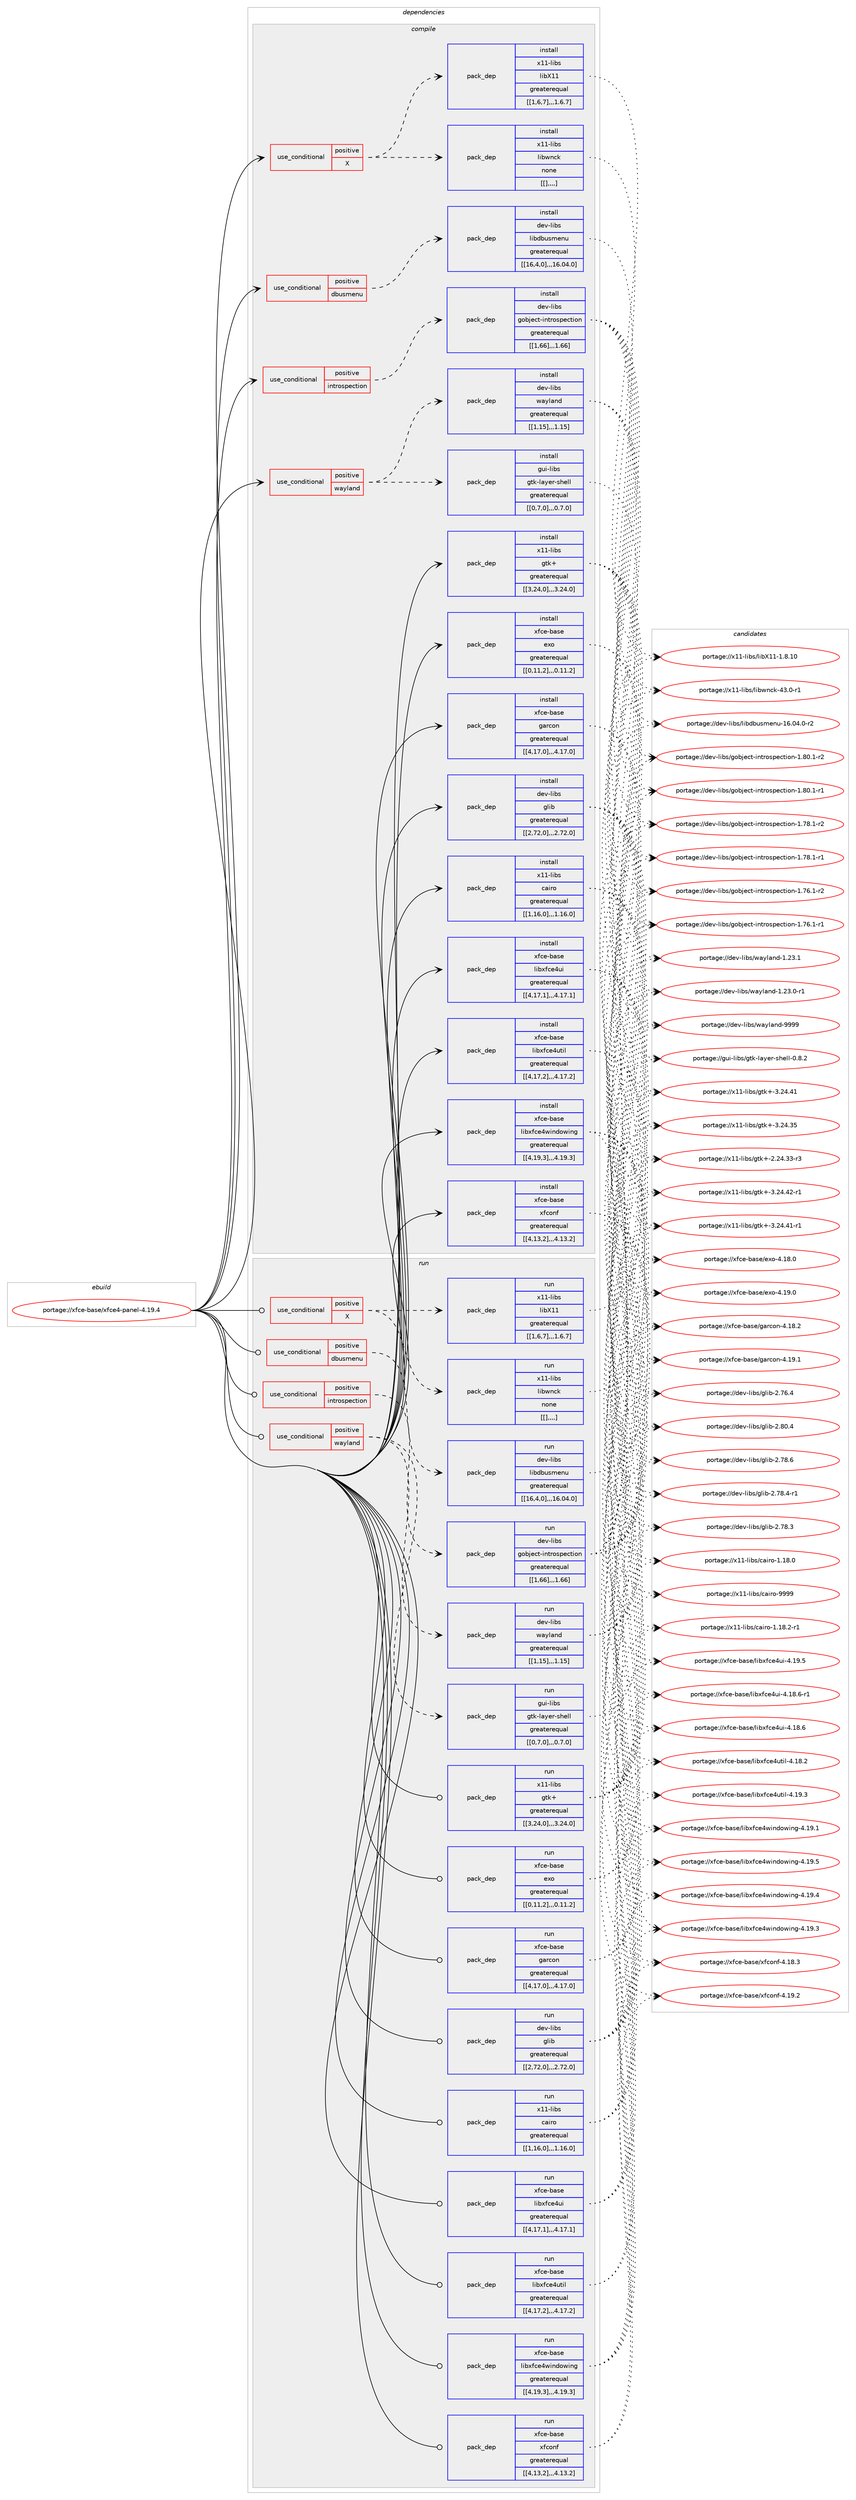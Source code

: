 digraph prolog {

# *************
# Graph options
# *************

newrank=true;
concentrate=true;
compound=true;
graph [rankdir=LR,fontname=Helvetica,fontsize=10,ranksep=1.5];#, ranksep=2.5, nodesep=0.2];
edge  [arrowhead=vee];
node  [fontname=Helvetica,fontsize=10];

# **********
# The ebuild
# **********

subgraph cluster_leftcol {
color=gray;
label=<<i>ebuild</i>>;
id [label="portage://xfce-base/xfce4-panel-4.19.4", color=red, width=4, href="../xfce-base/xfce4-panel-4.19.4.svg"];
}

# ****************
# The dependencies
# ****************

subgraph cluster_midcol {
color=gray;
label=<<i>dependencies</i>>;
subgraph cluster_compile {
fillcolor="#eeeeee";
style=filled;
label=<<i>compile</i>>;
subgraph cond5087 {
dependency15667 [label=<<TABLE BORDER="0" CELLBORDER="1" CELLSPACING="0" CELLPADDING="4"><TR><TD ROWSPAN="3" CELLPADDING="10">use_conditional</TD></TR><TR><TD>positive</TD></TR><TR><TD>X</TD></TR></TABLE>>, shape=none, color=red];
subgraph pack10394 {
dependency15668 [label=<<TABLE BORDER="0" CELLBORDER="1" CELLSPACING="0" CELLPADDING="4" WIDTH="220"><TR><TD ROWSPAN="6" CELLPADDING="30">pack_dep</TD></TR><TR><TD WIDTH="110">install</TD></TR><TR><TD>x11-libs</TD></TR><TR><TD>libX11</TD></TR><TR><TD>greaterequal</TD></TR><TR><TD>[[1,6,7],,,1.6.7]</TD></TR></TABLE>>, shape=none, color=blue];
}
dependency15667:e -> dependency15668:w [weight=20,style="dashed",arrowhead="vee"];
subgraph pack10395 {
dependency15669 [label=<<TABLE BORDER="0" CELLBORDER="1" CELLSPACING="0" CELLPADDING="4" WIDTH="220"><TR><TD ROWSPAN="6" CELLPADDING="30">pack_dep</TD></TR><TR><TD WIDTH="110">install</TD></TR><TR><TD>x11-libs</TD></TR><TR><TD>libwnck</TD></TR><TR><TD>none</TD></TR><TR><TD>[[],,,,]</TD></TR></TABLE>>, shape=none, color=blue];
}
dependency15667:e -> dependency15669:w [weight=20,style="dashed",arrowhead="vee"];
}
id:e -> dependency15667:w [weight=20,style="solid",arrowhead="vee"];
subgraph cond5088 {
dependency15670 [label=<<TABLE BORDER="0" CELLBORDER="1" CELLSPACING="0" CELLPADDING="4"><TR><TD ROWSPAN="3" CELLPADDING="10">use_conditional</TD></TR><TR><TD>positive</TD></TR><TR><TD>dbusmenu</TD></TR></TABLE>>, shape=none, color=red];
subgraph pack10396 {
dependency15671 [label=<<TABLE BORDER="0" CELLBORDER="1" CELLSPACING="0" CELLPADDING="4" WIDTH="220"><TR><TD ROWSPAN="6" CELLPADDING="30">pack_dep</TD></TR><TR><TD WIDTH="110">install</TD></TR><TR><TD>dev-libs</TD></TR><TR><TD>libdbusmenu</TD></TR><TR><TD>greaterequal</TD></TR><TR><TD>[[16,4,0],,,16.04.0]</TD></TR></TABLE>>, shape=none, color=blue];
}
dependency15670:e -> dependency15671:w [weight=20,style="dashed",arrowhead="vee"];
}
id:e -> dependency15670:w [weight=20,style="solid",arrowhead="vee"];
subgraph cond5089 {
dependency15672 [label=<<TABLE BORDER="0" CELLBORDER="1" CELLSPACING="0" CELLPADDING="4"><TR><TD ROWSPAN="3" CELLPADDING="10">use_conditional</TD></TR><TR><TD>positive</TD></TR><TR><TD>introspection</TD></TR></TABLE>>, shape=none, color=red];
subgraph pack10397 {
dependency15673 [label=<<TABLE BORDER="0" CELLBORDER="1" CELLSPACING="0" CELLPADDING="4" WIDTH="220"><TR><TD ROWSPAN="6" CELLPADDING="30">pack_dep</TD></TR><TR><TD WIDTH="110">install</TD></TR><TR><TD>dev-libs</TD></TR><TR><TD>gobject-introspection</TD></TR><TR><TD>greaterequal</TD></TR><TR><TD>[[1,66],,,1.66]</TD></TR></TABLE>>, shape=none, color=blue];
}
dependency15672:e -> dependency15673:w [weight=20,style="dashed",arrowhead="vee"];
}
id:e -> dependency15672:w [weight=20,style="solid",arrowhead="vee"];
subgraph cond5090 {
dependency15674 [label=<<TABLE BORDER="0" CELLBORDER="1" CELLSPACING="0" CELLPADDING="4"><TR><TD ROWSPAN="3" CELLPADDING="10">use_conditional</TD></TR><TR><TD>positive</TD></TR><TR><TD>wayland</TD></TR></TABLE>>, shape=none, color=red];
subgraph pack10398 {
dependency15675 [label=<<TABLE BORDER="0" CELLBORDER="1" CELLSPACING="0" CELLPADDING="4" WIDTH="220"><TR><TD ROWSPAN="6" CELLPADDING="30">pack_dep</TD></TR><TR><TD WIDTH="110">install</TD></TR><TR><TD>dev-libs</TD></TR><TR><TD>wayland</TD></TR><TR><TD>greaterequal</TD></TR><TR><TD>[[1,15],,,1.15]</TD></TR></TABLE>>, shape=none, color=blue];
}
dependency15674:e -> dependency15675:w [weight=20,style="dashed",arrowhead="vee"];
subgraph pack10399 {
dependency15676 [label=<<TABLE BORDER="0" CELLBORDER="1" CELLSPACING="0" CELLPADDING="4" WIDTH="220"><TR><TD ROWSPAN="6" CELLPADDING="30">pack_dep</TD></TR><TR><TD WIDTH="110">install</TD></TR><TR><TD>gui-libs</TD></TR><TR><TD>gtk-layer-shell</TD></TR><TR><TD>greaterequal</TD></TR><TR><TD>[[0,7,0],,,0.7.0]</TD></TR></TABLE>>, shape=none, color=blue];
}
dependency15674:e -> dependency15676:w [weight=20,style="dashed",arrowhead="vee"];
}
id:e -> dependency15674:w [weight=20,style="solid",arrowhead="vee"];
subgraph pack10400 {
dependency15677 [label=<<TABLE BORDER="0" CELLBORDER="1" CELLSPACING="0" CELLPADDING="4" WIDTH="220"><TR><TD ROWSPAN="6" CELLPADDING="30">pack_dep</TD></TR><TR><TD WIDTH="110">install</TD></TR><TR><TD>dev-libs</TD></TR><TR><TD>glib</TD></TR><TR><TD>greaterequal</TD></TR><TR><TD>[[2,72,0],,,2.72.0]</TD></TR></TABLE>>, shape=none, color=blue];
}
id:e -> dependency15677:w [weight=20,style="solid",arrowhead="vee"];
subgraph pack10401 {
dependency15678 [label=<<TABLE BORDER="0" CELLBORDER="1" CELLSPACING="0" CELLPADDING="4" WIDTH="220"><TR><TD ROWSPAN="6" CELLPADDING="30">pack_dep</TD></TR><TR><TD WIDTH="110">install</TD></TR><TR><TD>x11-libs</TD></TR><TR><TD>cairo</TD></TR><TR><TD>greaterequal</TD></TR><TR><TD>[[1,16,0],,,1.16.0]</TD></TR></TABLE>>, shape=none, color=blue];
}
id:e -> dependency15678:w [weight=20,style="solid",arrowhead="vee"];
subgraph pack10402 {
dependency15679 [label=<<TABLE BORDER="0" CELLBORDER="1" CELLSPACING="0" CELLPADDING="4" WIDTH="220"><TR><TD ROWSPAN="6" CELLPADDING="30">pack_dep</TD></TR><TR><TD WIDTH="110">install</TD></TR><TR><TD>x11-libs</TD></TR><TR><TD>gtk+</TD></TR><TR><TD>greaterequal</TD></TR><TR><TD>[[3,24,0],,,3.24.0]</TD></TR></TABLE>>, shape=none, color=blue];
}
id:e -> dependency15679:w [weight=20,style="solid",arrowhead="vee"];
subgraph pack10403 {
dependency15680 [label=<<TABLE BORDER="0" CELLBORDER="1" CELLSPACING="0" CELLPADDING="4" WIDTH="220"><TR><TD ROWSPAN="6" CELLPADDING="30">pack_dep</TD></TR><TR><TD WIDTH="110">install</TD></TR><TR><TD>xfce-base</TD></TR><TR><TD>exo</TD></TR><TR><TD>greaterequal</TD></TR><TR><TD>[[0,11,2],,,0.11.2]</TD></TR></TABLE>>, shape=none, color=blue];
}
id:e -> dependency15680:w [weight=20,style="solid",arrowhead="vee"];
subgraph pack10404 {
dependency15681 [label=<<TABLE BORDER="0" CELLBORDER="1" CELLSPACING="0" CELLPADDING="4" WIDTH="220"><TR><TD ROWSPAN="6" CELLPADDING="30">pack_dep</TD></TR><TR><TD WIDTH="110">install</TD></TR><TR><TD>xfce-base</TD></TR><TR><TD>garcon</TD></TR><TR><TD>greaterequal</TD></TR><TR><TD>[[4,17,0],,,4.17.0]</TD></TR></TABLE>>, shape=none, color=blue];
}
id:e -> dependency15681:w [weight=20,style="solid",arrowhead="vee"];
subgraph pack10405 {
dependency15682 [label=<<TABLE BORDER="0" CELLBORDER="1" CELLSPACING="0" CELLPADDING="4" WIDTH="220"><TR><TD ROWSPAN="6" CELLPADDING="30">pack_dep</TD></TR><TR><TD WIDTH="110">install</TD></TR><TR><TD>xfce-base</TD></TR><TR><TD>libxfce4ui</TD></TR><TR><TD>greaterequal</TD></TR><TR><TD>[[4,17,1],,,4.17.1]</TD></TR></TABLE>>, shape=none, color=blue];
}
id:e -> dependency15682:w [weight=20,style="solid",arrowhead="vee"];
subgraph pack10406 {
dependency15683 [label=<<TABLE BORDER="0" CELLBORDER="1" CELLSPACING="0" CELLPADDING="4" WIDTH="220"><TR><TD ROWSPAN="6" CELLPADDING="30">pack_dep</TD></TR><TR><TD WIDTH="110">install</TD></TR><TR><TD>xfce-base</TD></TR><TR><TD>libxfce4util</TD></TR><TR><TD>greaterequal</TD></TR><TR><TD>[[4,17,2],,,4.17.2]</TD></TR></TABLE>>, shape=none, color=blue];
}
id:e -> dependency15683:w [weight=20,style="solid",arrowhead="vee"];
subgraph pack10407 {
dependency15684 [label=<<TABLE BORDER="0" CELLBORDER="1" CELLSPACING="0" CELLPADDING="4" WIDTH="220"><TR><TD ROWSPAN="6" CELLPADDING="30">pack_dep</TD></TR><TR><TD WIDTH="110">install</TD></TR><TR><TD>xfce-base</TD></TR><TR><TD>libxfce4windowing</TD></TR><TR><TD>greaterequal</TD></TR><TR><TD>[[4,19,3],,,4.19.3]</TD></TR></TABLE>>, shape=none, color=blue];
}
id:e -> dependency15684:w [weight=20,style="solid",arrowhead="vee"];
subgraph pack10408 {
dependency15685 [label=<<TABLE BORDER="0" CELLBORDER="1" CELLSPACING="0" CELLPADDING="4" WIDTH="220"><TR><TD ROWSPAN="6" CELLPADDING="30">pack_dep</TD></TR><TR><TD WIDTH="110">install</TD></TR><TR><TD>xfce-base</TD></TR><TR><TD>xfconf</TD></TR><TR><TD>greaterequal</TD></TR><TR><TD>[[4,13,2],,,4.13.2]</TD></TR></TABLE>>, shape=none, color=blue];
}
id:e -> dependency15685:w [weight=20,style="solid",arrowhead="vee"];
}
subgraph cluster_compileandrun {
fillcolor="#eeeeee";
style=filled;
label=<<i>compile and run</i>>;
}
subgraph cluster_run {
fillcolor="#eeeeee";
style=filled;
label=<<i>run</i>>;
subgraph cond5091 {
dependency15686 [label=<<TABLE BORDER="0" CELLBORDER="1" CELLSPACING="0" CELLPADDING="4"><TR><TD ROWSPAN="3" CELLPADDING="10">use_conditional</TD></TR><TR><TD>positive</TD></TR><TR><TD>X</TD></TR></TABLE>>, shape=none, color=red];
subgraph pack10409 {
dependency15687 [label=<<TABLE BORDER="0" CELLBORDER="1" CELLSPACING="0" CELLPADDING="4" WIDTH="220"><TR><TD ROWSPAN="6" CELLPADDING="30">pack_dep</TD></TR><TR><TD WIDTH="110">run</TD></TR><TR><TD>x11-libs</TD></TR><TR><TD>libX11</TD></TR><TR><TD>greaterequal</TD></TR><TR><TD>[[1,6,7],,,1.6.7]</TD></TR></TABLE>>, shape=none, color=blue];
}
dependency15686:e -> dependency15687:w [weight=20,style="dashed",arrowhead="vee"];
subgraph pack10410 {
dependency15688 [label=<<TABLE BORDER="0" CELLBORDER="1" CELLSPACING="0" CELLPADDING="4" WIDTH="220"><TR><TD ROWSPAN="6" CELLPADDING="30">pack_dep</TD></TR><TR><TD WIDTH="110">run</TD></TR><TR><TD>x11-libs</TD></TR><TR><TD>libwnck</TD></TR><TR><TD>none</TD></TR><TR><TD>[[],,,,]</TD></TR></TABLE>>, shape=none, color=blue];
}
dependency15686:e -> dependency15688:w [weight=20,style="dashed",arrowhead="vee"];
}
id:e -> dependency15686:w [weight=20,style="solid",arrowhead="odot"];
subgraph cond5092 {
dependency15689 [label=<<TABLE BORDER="0" CELLBORDER="1" CELLSPACING="0" CELLPADDING="4"><TR><TD ROWSPAN="3" CELLPADDING="10">use_conditional</TD></TR><TR><TD>positive</TD></TR><TR><TD>dbusmenu</TD></TR></TABLE>>, shape=none, color=red];
subgraph pack10411 {
dependency15690 [label=<<TABLE BORDER="0" CELLBORDER="1" CELLSPACING="0" CELLPADDING="4" WIDTH="220"><TR><TD ROWSPAN="6" CELLPADDING="30">pack_dep</TD></TR><TR><TD WIDTH="110">run</TD></TR><TR><TD>dev-libs</TD></TR><TR><TD>libdbusmenu</TD></TR><TR><TD>greaterequal</TD></TR><TR><TD>[[16,4,0],,,16.04.0]</TD></TR></TABLE>>, shape=none, color=blue];
}
dependency15689:e -> dependency15690:w [weight=20,style="dashed",arrowhead="vee"];
}
id:e -> dependency15689:w [weight=20,style="solid",arrowhead="odot"];
subgraph cond5093 {
dependency15691 [label=<<TABLE BORDER="0" CELLBORDER="1" CELLSPACING="0" CELLPADDING="4"><TR><TD ROWSPAN="3" CELLPADDING="10">use_conditional</TD></TR><TR><TD>positive</TD></TR><TR><TD>introspection</TD></TR></TABLE>>, shape=none, color=red];
subgraph pack10412 {
dependency15692 [label=<<TABLE BORDER="0" CELLBORDER="1" CELLSPACING="0" CELLPADDING="4" WIDTH="220"><TR><TD ROWSPAN="6" CELLPADDING="30">pack_dep</TD></TR><TR><TD WIDTH="110">run</TD></TR><TR><TD>dev-libs</TD></TR><TR><TD>gobject-introspection</TD></TR><TR><TD>greaterequal</TD></TR><TR><TD>[[1,66],,,1.66]</TD></TR></TABLE>>, shape=none, color=blue];
}
dependency15691:e -> dependency15692:w [weight=20,style="dashed",arrowhead="vee"];
}
id:e -> dependency15691:w [weight=20,style="solid",arrowhead="odot"];
subgraph cond5094 {
dependency15693 [label=<<TABLE BORDER="0" CELLBORDER="1" CELLSPACING="0" CELLPADDING="4"><TR><TD ROWSPAN="3" CELLPADDING="10">use_conditional</TD></TR><TR><TD>positive</TD></TR><TR><TD>wayland</TD></TR></TABLE>>, shape=none, color=red];
subgraph pack10413 {
dependency15694 [label=<<TABLE BORDER="0" CELLBORDER="1" CELLSPACING="0" CELLPADDING="4" WIDTH="220"><TR><TD ROWSPAN="6" CELLPADDING="30">pack_dep</TD></TR><TR><TD WIDTH="110">run</TD></TR><TR><TD>dev-libs</TD></TR><TR><TD>wayland</TD></TR><TR><TD>greaterequal</TD></TR><TR><TD>[[1,15],,,1.15]</TD></TR></TABLE>>, shape=none, color=blue];
}
dependency15693:e -> dependency15694:w [weight=20,style="dashed",arrowhead="vee"];
subgraph pack10414 {
dependency15695 [label=<<TABLE BORDER="0" CELLBORDER="1" CELLSPACING="0" CELLPADDING="4" WIDTH="220"><TR><TD ROWSPAN="6" CELLPADDING="30">pack_dep</TD></TR><TR><TD WIDTH="110">run</TD></TR><TR><TD>gui-libs</TD></TR><TR><TD>gtk-layer-shell</TD></TR><TR><TD>greaterequal</TD></TR><TR><TD>[[0,7,0],,,0.7.0]</TD></TR></TABLE>>, shape=none, color=blue];
}
dependency15693:e -> dependency15695:w [weight=20,style="dashed",arrowhead="vee"];
}
id:e -> dependency15693:w [weight=20,style="solid",arrowhead="odot"];
subgraph pack10415 {
dependency15696 [label=<<TABLE BORDER="0" CELLBORDER="1" CELLSPACING="0" CELLPADDING="4" WIDTH="220"><TR><TD ROWSPAN="6" CELLPADDING="30">pack_dep</TD></TR><TR><TD WIDTH="110">run</TD></TR><TR><TD>dev-libs</TD></TR><TR><TD>glib</TD></TR><TR><TD>greaterequal</TD></TR><TR><TD>[[2,72,0],,,2.72.0]</TD></TR></TABLE>>, shape=none, color=blue];
}
id:e -> dependency15696:w [weight=20,style="solid",arrowhead="odot"];
subgraph pack10416 {
dependency15697 [label=<<TABLE BORDER="0" CELLBORDER="1" CELLSPACING="0" CELLPADDING="4" WIDTH="220"><TR><TD ROWSPAN="6" CELLPADDING="30">pack_dep</TD></TR><TR><TD WIDTH="110">run</TD></TR><TR><TD>x11-libs</TD></TR><TR><TD>cairo</TD></TR><TR><TD>greaterequal</TD></TR><TR><TD>[[1,16,0],,,1.16.0]</TD></TR></TABLE>>, shape=none, color=blue];
}
id:e -> dependency15697:w [weight=20,style="solid",arrowhead="odot"];
subgraph pack10417 {
dependency15698 [label=<<TABLE BORDER="0" CELLBORDER="1" CELLSPACING="0" CELLPADDING="4" WIDTH="220"><TR><TD ROWSPAN="6" CELLPADDING="30">pack_dep</TD></TR><TR><TD WIDTH="110">run</TD></TR><TR><TD>x11-libs</TD></TR><TR><TD>gtk+</TD></TR><TR><TD>greaterequal</TD></TR><TR><TD>[[3,24,0],,,3.24.0]</TD></TR></TABLE>>, shape=none, color=blue];
}
id:e -> dependency15698:w [weight=20,style="solid",arrowhead="odot"];
subgraph pack10418 {
dependency15699 [label=<<TABLE BORDER="0" CELLBORDER="1" CELLSPACING="0" CELLPADDING="4" WIDTH="220"><TR><TD ROWSPAN="6" CELLPADDING="30">pack_dep</TD></TR><TR><TD WIDTH="110">run</TD></TR><TR><TD>xfce-base</TD></TR><TR><TD>exo</TD></TR><TR><TD>greaterequal</TD></TR><TR><TD>[[0,11,2],,,0.11.2]</TD></TR></TABLE>>, shape=none, color=blue];
}
id:e -> dependency15699:w [weight=20,style="solid",arrowhead="odot"];
subgraph pack10419 {
dependency15700 [label=<<TABLE BORDER="0" CELLBORDER="1" CELLSPACING="0" CELLPADDING="4" WIDTH="220"><TR><TD ROWSPAN="6" CELLPADDING="30">pack_dep</TD></TR><TR><TD WIDTH="110">run</TD></TR><TR><TD>xfce-base</TD></TR><TR><TD>garcon</TD></TR><TR><TD>greaterequal</TD></TR><TR><TD>[[4,17,0],,,4.17.0]</TD></TR></TABLE>>, shape=none, color=blue];
}
id:e -> dependency15700:w [weight=20,style="solid",arrowhead="odot"];
subgraph pack10420 {
dependency15701 [label=<<TABLE BORDER="0" CELLBORDER="1" CELLSPACING="0" CELLPADDING="4" WIDTH="220"><TR><TD ROWSPAN="6" CELLPADDING="30">pack_dep</TD></TR><TR><TD WIDTH="110">run</TD></TR><TR><TD>xfce-base</TD></TR><TR><TD>libxfce4ui</TD></TR><TR><TD>greaterequal</TD></TR><TR><TD>[[4,17,1],,,4.17.1]</TD></TR></TABLE>>, shape=none, color=blue];
}
id:e -> dependency15701:w [weight=20,style="solid",arrowhead="odot"];
subgraph pack10421 {
dependency15702 [label=<<TABLE BORDER="0" CELLBORDER="1" CELLSPACING="0" CELLPADDING="4" WIDTH="220"><TR><TD ROWSPAN="6" CELLPADDING="30">pack_dep</TD></TR><TR><TD WIDTH="110">run</TD></TR><TR><TD>xfce-base</TD></TR><TR><TD>libxfce4util</TD></TR><TR><TD>greaterequal</TD></TR><TR><TD>[[4,17,2],,,4.17.2]</TD></TR></TABLE>>, shape=none, color=blue];
}
id:e -> dependency15702:w [weight=20,style="solid",arrowhead="odot"];
subgraph pack10422 {
dependency15703 [label=<<TABLE BORDER="0" CELLBORDER="1" CELLSPACING="0" CELLPADDING="4" WIDTH="220"><TR><TD ROWSPAN="6" CELLPADDING="30">pack_dep</TD></TR><TR><TD WIDTH="110">run</TD></TR><TR><TD>xfce-base</TD></TR><TR><TD>libxfce4windowing</TD></TR><TR><TD>greaterequal</TD></TR><TR><TD>[[4,19,3],,,4.19.3]</TD></TR></TABLE>>, shape=none, color=blue];
}
id:e -> dependency15703:w [weight=20,style="solid",arrowhead="odot"];
subgraph pack10423 {
dependency15704 [label=<<TABLE BORDER="0" CELLBORDER="1" CELLSPACING="0" CELLPADDING="4" WIDTH="220"><TR><TD ROWSPAN="6" CELLPADDING="30">pack_dep</TD></TR><TR><TD WIDTH="110">run</TD></TR><TR><TD>xfce-base</TD></TR><TR><TD>xfconf</TD></TR><TR><TD>greaterequal</TD></TR><TR><TD>[[4,13,2],,,4.13.2]</TD></TR></TABLE>>, shape=none, color=blue];
}
id:e -> dependency15704:w [weight=20,style="solid",arrowhead="odot"];
}
}

# **************
# The candidates
# **************

subgraph cluster_choices {
rank=same;
color=gray;
label=<<i>candidates</i>>;

subgraph choice10394 {
color=black;
nodesep=1;
choice12049494510810598115471081059888494945494656464948 [label="portage://x11-libs/libX11-1.8.10", color=red, width=4,href="../x11-libs/libX11-1.8.10.svg"];
dependency15668:e -> choice12049494510810598115471081059888494945494656464948:w [style=dotted,weight="100"];
}
subgraph choice10395 {
color=black;
nodesep=1;
choice1204949451081059811547108105981191109910745525146484511449 [label="portage://x11-libs/libwnck-43.0-r1", color=red, width=4,href="../x11-libs/libwnck-43.0-r1.svg"];
dependency15669:e -> choice1204949451081059811547108105981191109910745525146484511449:w [style=dotted,weight="100"];
}
subgraph choice10396 {
color=black;
nodesep=1;
choice100101118451081059811547108105981009811711510910111011745495446485246484511450 [label="portage://dev-libs/libdbusmenu-16.04.0-r2", color=red, width=4,href="../dev-libs/libdbusmenu-16.04.0-r2.svg"];
dependency15671:e -> choice100101118451081059811547108105981009811711510910111011745495446485246484511450:w [style=dotted,weight="100"];
}
subgraph choice10397 {
color=black;
nodesep=1;
choice10010111845108105981154710311198106101991164510511011611411111511210199116105111110454946564846494511450 [label="portage://dev-libs/gobject-introspection-1.80.1-r2", color=red, width=4,href="../dev-libs/gobject-introspection-1.80.1-r2.svg"];
choice10010111845108105981154710311198106101991164510511011611411111511210199116105111110454946564846494511449 [label="portage://dev-libs/gobject-introspection-1.80.1-r1", color=red, width=4,href="../dev-libs/gobject-introspection-1.80.1-r1.svg"];
choice10010111845108105981154710311198106101991164510511011611411111511210199116105111110454946555646494511450 [label="portage://dev-libs/gobject-introspection-1.78.1-r2", color=red, width=4,href="../dev-libs/gobject-introspection-1.78.1-r2.svg"];
choice10010111845108105981154710311198106101991164510511011611411111511210199116105111110454946555646494511449 [label="portage://dev-libs/gobject-introspection-1.78.1-r1", color=red, width=4,href="../dev-libs/gobject-introspection-1.78.1-r1.svg"];
choice10010111845108105981154710311198106101991164510511011611411111511210199116105111110454946555446494511450 [label="portage://dev-libs/gobject-introspection-1.76.1-r2", color=red, width=4,href="../dev-libs/gobject-introspection-1.76.1-r2.svg"];
choice10010111845108105981154710311198106101991164510511011611411111511210199116105111110454946555446494511449 [label="portage://dev-libs/gobject-introspection-1.76.1-r1", color=red, width=4,href="../dev-libs/gobject-introspection-1.76.1-r1.svg"];
dependency15673:e -> choice10010111845108105981154710311198106101991164510511011611411111511210199116105111110454946564846494511450:w [style=dotted,weight="100"];
dependency15673:e -> choice10010111845108105981154710311198106101991164510511011611411111511210199116105111110454946564846494511449:w [style=dotted,weight="100"];
dependency15673:e -> choice10010111845108105981154710311198106101991164510511011611411111511210199116105111110454946555646494511450:w [style=dotted,weight="100"];
dependency15673:e -> choice10010111845108105981154710311198106101991164510511011611411111511210199116105111110454946555646494511449:w [style=dotted,weight="100"];
dependency15673:e -> choice10010111845108105981154710311198106101991164510511011611411111511210199116105111110454946555446494511450:w [style=dotted,weight="100"];
dependency15673:e -> choice10010111845108105981154710311198106101991164510511011611411111511210199116105111110454946555446494511449:w [style=dotted,weight="100"];
}
subgraph choice10398 {
color=black;
nodesep=1;
choice10010111845108105981154711997121108971101004557575757 [label="portage://dev-libs/wayland-9999", color=red, width=4,href="../dev-libs/wayland-9999.svg"];
choice100101118451081059811547119971211089711010045494650514649 [label="portage://dev-libs/wayland-1.23.1", color=red, width=4,href="../dev-libs/wayland-1.23.1.svg"];
choice1001011184510810598115471199712110897110100454946505146484511449 [label="portage://dev-libs/wayland-1.23.0-r1", color=red, width=4,href="../dev-libs/wayland-1.23.0-r1.svg"];
dependency15675:e -> choice10010111845108105981154711997121108971101004557575757:w [style=dotted,weight="100"];
dependency15675:e -> choice100101118451081059811547119971211089711010045494650514649:w [style=dotted,weight="100"];
dependency15675:e -> choice1001011184510810598115471199712110897110100454946505146484511449:w [style=dotted,weight="100"];
}
subgraph choice10399 {
color=black;
nodesep=1;
choice103117105451081059811547103116107451089712110111445115104101108108454846564650 [label="portage://gui-libs/gtk-layer-shell-0.8.2", color=red, width=4,href="../gui-libs/gtk-layer-shell-0.8.2.svg"];
dependency15676:e -> choice103117105451081059811547103116107451089712110111445115104101108108454846564650:w [style=dotted,weight="100"];
}
subgraph choice10400 {
color=black;
nodesep=1;
choice1001011184510810598115471031081059845504656484652 [label="portage://dev-libs/glib-2.80.4", color=red, width=4,href="../dev-libs/glib-2.80.4.svg"];
choice1001011184510810598115471031081059845504655564654 [label="portage://dev-libs/glib-2.78.6", color=red, width=4,href="../dev-libs/glib-2.78.6.svg"];
choice10010111845108105981154710310810598455046555646524511449 [label="portage://dev-libs/glib-2.78.4-r1", color=red, width=4,href="../dev-libs/glib-2.78.4-r1.svg"];
choice1001011184510810598115471031081059845504655564651 [label="portage://dev-libs/glib-2.78.3", color=red, width=4,href="../dev-libs/glib-2.78.3.svg"];
choice1001011184510810598115471031081059845504655544652 [label="portage://dev-libs/glib-2.76.4", color=red, width=4,href="../dev-libs/glib-2.76.4.svg"];
dependency15677:e -> choice1001011184510810598115471031081059845504656484652:w [style=dotted,weight="100"];
dependency15677:e -> choice1001011184510810598115471031081059845504655564654:w [style=dotted,weight="100"];
dependency15677:e -> choice10010111845108105981154710310810598455046555646524511449:w [style=dotted,weight="100"];
dependency15677:e -> choice1001011184510810598115471031081059845504655564651:w [style=dotted,weight="100"];
dependency15677:e -> choice1001011184510810598115471031081059845504655544652:w [style=dotted,weight="100"];
}
subgraph choice10401 {
color=black;
nodesep=1;
choice120494945108105981154799971051141114557575757 [label="portage://x11-libs/cairo-9999", color=red, width=4,href="../x11-libs/cairo-9999.svg"];
choice12049494510810598115479997105114111454946495646504511449 [label="portage://x11-libs/cairo-1.18.2-r1", color=red, width=4,href="../x11-libs/cairo-1.18.2-r1.svg"];
choice1204949451081059811547999710511411145494649564648 [label="portage://x11-libs/cairo-1.18.0", color=red, width=4,href="../x11-libs/cairo-1.18.0.svg"];
dependency15678:e -> choice120494945108105981154799971051141114557575757:w [style=dotted,weight="100"];
dependency15678:e -> choice12049494510810598115479997105114111454946495646504511449:w [style=dotted,weight="100"];
dependency15678:e -> choice1204949451081059811547999710511411145494649564648:w [style=dotted,weight="100"];
}
subgraph choice10402 {
color=black;
nodesep=1;
choice12049494510810598115471031161074345514650524652504511449 [label="portage://x11-libs/gtk+-3.24.42-r1", color=red, width=4,href="../x11-libs/gtk+-3.24.42-r1.svg"];
choice12049494510810598115471031161074345514650524652494511449 [label="portage://x11-libs/gtk+-3.24.41-r1", color=red, width=4,href="../x11-libs/gtk+-3.24.41-r1.svg"];
choice1204949451081059811547103116107434551465052465249 [label="portage://x11-libs/gtk+-3.24.41", color=red, width=4,href="../x11-libs/gtk+-3.24.41.svg"];
choice1204949451081059811547103116107434551465052465153 [label="portage://x11-libs/gtk+-3.24.35", color=red, width=4,href="../x11-libs/gtk+-3.24.35.svg"];
choice12049494510810598115471031161074345504650524651514511451 [label="portage://x11-libs/gtk+-2.24.33-r3", color=red, width=4,href="../x11-libs/gtk+-2.24.33-r3.svg"];
dependency15679:e -> choice12049494510810598115471031161074345514650524652504511449:w [style=dotted,weight="100"];
dependency15679:e -> choice12049494510810598115471031161074345514650524652494511449:w [style=dotted,weight="100"];
dependency15679:e -> choice1204949451081059811547103116107434551465052465249:w [style=dotted,weight="100"];
dependency15679:e -> choice1204949451081059811547103116107434551465052465153:w [style=dotted,weight="100"];
dependency15679:e -> choice12049494510810598115471031161074345504650524651514511451:w [style=dotted,weight="100"];
}
subgraph choice10403 {
color=black;
nodesep=1;
choice120102991014598971151014710112011145524649574648 [label="portage://xfce-base/exo-4.19.0", color=red, width=4,href="../xfce-base/exo-4.19.0.svg"];
choice120102991014598971151014710112011145524649564648 [label="portage://xfce-base/exo-4.18.0", color=red, width=4,href="../xfce-base/exo-4.18.0.svg"];
dependency15680:e -> choice120102991014598971151014710112011145524649574648:w [style=dotted,weight="100"];
dependency15680:e -> choice120102991014598971151014710112011145524649564648:w [style=dotted,weight="100"];
}
subgraph choice10404 {
color=black;
nodesep=1;
choice1201029910145989711510147103971149911111045524649574649 [label="portage://xfce-base/garcon-4.19.1", color=red, width=4,href="../xfce-base/garcon-4.19.1.svg"];
choice1201029910145989711510147103971149911111045524649564650 [label="portage://xfce-base/garcon-4.18.2", color=red, width=4,href="../xfce-base/garcon-4.18.2.svg"];
dependency15681:e -> choice1201029910145989711510147103971149911111045524649574649:w [style=dotted,weight="100"];
dependency15681:e -> choice1201029910145989711510147103971149911111045524649564650:w [style=dotted,weight="100"];
}
subgraph choice10405 {
color=black;
nodesep=1;
choice120102991014598971151014710810598120102991015211710545524649574653 [label="portage://xfce-base/libxfce4ui-4.19.5", color=red, width=4,href="../xfce-base/libxfce4ui-4.19.5.svg"];
choice1201029910145989711510147108105981201029910152117105455246495646544511449 [label="portage://xfce-base/libxfce4ui-4.18.6-r1", color=red, width=4,href="../xfce-base/libxfce4ui-4.18.6-r1.svg"];
choice120102991014598971151014710810598120102991015211710545524649564654 [label="portage://xfce-base/libxfce4ui-4.18.6", color=red, width=4,href="../xfce-base/libxfce4ui-4.18.6.svg"];
dependency15682:e -> choice120102991014598971151014710810598120102991015211710545524649574653:w [style=dotted,weight="100"];
dependency15682:e -> choice1201029910145989711510147108105981201029910152117105455246495646544511449:w [style=dotted,weight="100"];
dependency15682:e -> choice120102991014598971151014710810598120102991015211710545524649564654:w [style=dotted,weight="100"];
}
subgraph choice10406 {
color=black;
nodesep=1;
choice120102991014598971151014710810598120102991015211711610510845524649574651 [label="portage://xfce-base/libxfce4util-4.19.3", color=red, width=4,href="../xfce-base/libxfce4util-4.19.3.svg"];
choice120102991014598971151014710810598120102991015211711610510845524649564650 [label="portage://xfce-base/libxfce4util-4.18.2", color=red, width=4,href="../xfce-base/libxfce4util-4.18.2.svg"];
dependency15683:e -> choice120102991014598971151014710810598120102991015211711610510845524649574651:w [style=dotted,weight="100"];
dependency15683:e -> choice120102991014598971151014710810598120102991015211711610510845524649564650:w [style=dotted,weight="100"];
}
subgraph choice10407 {
color=black;
nodesep=1;
choice120102991014598971151014710810598120102991015211910511010011111910511010345524649574653 [label="portage://xfce-base/libxfce4windowing-4.19.5", color=red, width=4,href="../xfce-base/libxfce4windowing-4.19.5.svg"];
choice120102991014598971151014710810598120102991015211910511010011111910511010345524649574652 [label="portage://xfce-base/libxfce4windowing-4.19.4", color=red, width=4,href="../xfce-base/libxfce4windowing-4.19.4.svg"];
choice120102991014598971151014710810598120102991015211910511010011111910511010345524649574651 [label="portage://xfce-base/libxfce4windowing-4.19.3", color=red, width=4,href="../xfce-base/libxfce4windowing-4.19.3.svg"];
choice120102991014598971151014710810598120102991015211910511010011111910511010345524649574649 [label="portage://xfce-base/libxfce4windowing-4.19.1", color=red, width=4,href="../xfce-base/libxfce4windowing-4.19.1.svg"];
dependency15684:e -> choice120102991014598971151014710810598120102991015211910511010011111910511010345524649574653:w [style=dotted,weight="100"];
dependency15684:e -> choice120102991014598971151014710810598120102991015211910511010011111910511010345524649574652:w [style=dotted,weight="100"];
dependency15684:e -> choice120102991014598971151014710810598120102991015211910511010011111910511010345524649574651:w [style=dotted,weight="100"];
dependency15684:e -> choice120102991014598971151014710810598120102991015211910511010011111910511010345524649574649:w [style=dotted,weight="100"];
}
subgraph choice10408 {
color=black;
nodesep=1;
choice12010299101459897115101471201029911111010245524649574650 [label="portage://xfce-base/xfconf-4.19.2", color=red, width=4,href="../xfce-base/xfconf-4.19.2.svg"];
choice12010299101459897115101471201029911111010245524649564651 [label="portage://xfce-base/xfconf-4.18.3", color=red, width=4,href="../xfce-base/xfconf-4.18.3.svg"];
dependency15685:e -> choice12010299101459897115101471201029911111010245524649574650:w [style=dotted,weight="100"];
dependency15685:e -> choice12010299101459897115101471201029911111010245524649564651:w [style=dotted,weight="100"];
}
subgraph choice10409 {
color=black;
nodesep=1;
choice12049494510810598115471081059888494945494656464948 [label="portage://x11-libs/libX11-1.8.10", color=red, width=4,href="../x11-libs/libX11-1.8.10.svg"];
dependency15687:e -> choice12049494510810598115471081059888494945494656464948:w [style=dotted,weight="100"];
}
subgraph choice10410 {
color=black;
nodesep=1;
choice1204949451081059811547108105981191109910745525146484511449 [label="portage://x11-libs/libwnck-43.0-r1", color=red, width=4,href="../x11-libs/libwnck-43.0-r1.svg"];
dependency15688:e -> choice1204949451081059811547108105981191109910745525146484511449:w [style=dotted,weight="100"];
}
subgraph choice10411 {
color=black;
nodesep=1;
choice100101118451081059811547108105981009811711510910111011745495446485246484511450 [label="portage://dev-libs/libdbusmenu-16.04.0-r2", color=red, width=4,href="../dev-libs/libdbusmenu-16.04.0-r2.svg"];
dependency15690:e -> choice100101118451081059811547108105981009811711510910111011745495446485246484511450:w [style=dotted,weight="100"];
}
subgraph choice10412 {
color=black;
nodesep=1;
choice10010111845108105981154710311198106101991164510511011611411111511210199116105111110454946564846494511450 [label="portage://dev-libs/gobject-introspection-1.80.1-r2", color=red, width=4,href="../dev-libs/gobject-introspection-1.80.1-r2.svg"];
choice10010111845108105981154710311198106101991164510511011611411111511210199116105111110454946564846494511449 [label="portage://dev-libs/gobject-introspection-1.80.1-r1", color=red, width=4,href="../dev-libs/gobject-introspection-1.80.1-r1.svg"];
choice10010111845108105981154710311198106101991164510511011611411111511210199116105111110454946555646494511450 [label="portage://dev-libs/gobject-introspection-1.78.1-r2", color=red, width=4,href="../dev-libs/gobject-introspection-1.78.1-r2.svg"];
choice10010111845108105981154710311198106101991164510511011611411111511210199116105111110454946555646494511449 [label="portage://dev-libs/gobject-introspection-1.78.1-r1", color=red, width=4,href="../dev-libs/gobject-introspection-1.78.1-r1.svg"];
choice10010111845108105981154710311198106101991164510511011611411111511210199116105111110454946555446494511450 [label="portage://dev-libs/gobject-introspection-1.76.1-r2", color=red, width=4,href="../dev-libs/gobject-introspection-1.76.1-r2.svg"];
choice10010111845108105981154710311198106101991164510511011611411111511210199116105111110454946555446494511449 [label="portage://dev-libs/gobject-introspection-1.76.1-r1", color=red, width=4,href="../dev-libs/gobject-introspection-1.76.1-r1.svg"];
dependency15692:e -> choice10010111845108105981154710311198106101991164510511011611411111511210199116105111110454946564846494511450:w [style=dotted,weight="100"];
dependency15692:e -> choice10010111845108105981154710311198106101991164510511011611411111511210199116105111110454946564846494511449:w [style=dotted,weight="100"];
dependency15692:e -> choice10010111845108105981154710311198106101991164510511011611411111511210199116105111110454946555646494511450:w [style=dotted,weight="100"];
dependency15692:e -> choice10010111845108105981154710311198106101991164510511011611411111511210199116105111110454946555646494511449:w [style=dotted,weight="100"];
dependency15692:e -> choice10010111845108105981154710311198106101991164510511011611411111511210199116105111110454946555446494511450:w [style=dotted,weight="100"];
dependency15692:e -> choice10010111845108105981154710311198106101991164510511011611411111511210199116105111110454946555446494511449:w [style=dotted,weight="100"];
}
subgraph choice10413 {
color=black;
nodesep=1;
choice10010111845108105981154711997121108971101004557575757 [label="portage://dev-libs/wayland-9999", color=red, width=4,href="../dev-libs/wayland-9999.svg"];
choice100101118451081059811547119971211089711010045494650514649 [label="portage://dev-libs/wayland-1.23.1", color=red, width=4,href="../dev-libs/wayland-1.23.1.svg"];
choice1001011184510810598115471199712110897110100454946505146484511449 [label="portage://dev-libs/wayland-1.23.0-r1", color=red, width=4,href="../dev-libs/wayland-1.23.0-r1.svg"];
dependency15694:e -> choice10010111845108105981154711997121108971101004557575757:w [style=dotted,weight="100"];
dependency15694:e -> choice100101118451081059811547119971211089711010045494650514649:w [style=dotted,weight="100"];
dependency15694:e -> choice1001011184510810598115471199712110897110100454946505146484511449:w [style=dotted,weight="100"];
}
subgraph choice10414 {
color=black;
nodesep=1;
choice103117105451081059811547103116107451089712110111445115104101108108454846564650 [label="portage://gui-libs/gtk-layer-shell-0.8.2", color=red, width=4,href="../gui-libs/gtk-layer-shell-0.8.2.svg"];
dependency15695:e -> choice103117105451081059811547103116107451089712110111445115104101108108454846564650:w [style=dotted,weight="100"];
}
subgraph choice10415 {
color=black;
nodesep=1;
choice1001011184510810598115471031081059845504656484652 [label="portage://dev-libs/glib-2.80.4", color=red, width=4,href="../dev-libs/glib-2.80.4.svg"];
choice1001011184510810598115471031081059845504655564654 [label="portage://dev-libs/glib-2.78.6", color=red, width=4,href="../dev-libs/glib-2.78.6.svg"];
choice10010111845108105981154710310810598455046555646524511449 [label="portage://dev-libs/glib-2.78.4-r1", color=red, width=4,href="../dev-libs/glib-2.78.4-r1.svg"];
choice1001011184510810598115471031081059845504655564651 [label="portage://dev-libs/glib-2.78.3", color=red, width=4,href="../dev-libs/glib-2.78.3.svg"];
choice1001011184510810598115471031081059845504655544652 [label="portage://dev-libs/glib-2.76.4", color=red, width=4,href="../dev-libs/glib-2.76.4.svg"];
dependency15696:e -> choice1001011184510810598115471031081059845504656484652:w [style=dotted,weight="100"];
dependency15696:e -> choice1001011184510810598115471031081059845504655564654:w [style=dotted,weight="100"];
dependency15696:e -> choice10010111845108105981154710310810598455046555646524511449:w [style=dotted,weight="100"];
dependency15696:e -> choice1001011184510810598115471031081059845504655564651:w [style=dotted,weight="100"];
dependency15696:e -> choice1001011184510810598115471031081059845504655544652:w [style=dotted,weight="100"];
}
subgraph choice10416 {
color=black;
nodesep=1;
choice120494945108105981154799971051141114557575757 [label="portage://x11-libs/cairo-9999", color=red, width=4,href="../x11-libs/cairo-9999.svg"];
choice12049494510810598115479997105114111454946495646504511449 [label="portage://x11-libs/cairo-1.18.2-r1", color=red, width=4,href="../x11-libs/cairo-1.18.2-r1.svg"];
choice1204949451081059811547999710511411145494649564648 [label="portage://x11-libs/cairo-1.18.0", color=red, width=4,href="../x11-libs/cairo-1.18.0.svg"];
dependency15697:e -> choice120494945108105981154799971051141114557575757:w [style=dotted,weight="100"];
dependency15697:e -> choice12049494510810598115479997105114111454946495646504511449:w [style=dotted,weight="100"];
dependency15697:e -> choice1204949451081059811547999710511411145494649564648:w [style=dotted,weight="100"];
}
subgraph choice10417 {
color=black;
nodesep=1;
choice12049494510810598115471031161074345514650524652504511449 [label="portage://x11-libs/gtk+-3.24.42-r1", color=red, width=4,href="../x11-libs/gtk+-3.24.42-r1.svg"];
choice12049494510810598115471031161074345514650524652494511449 [label="portage://x11-libs/gtk+-3.24.41-r1", color=red, width=4,href="../x11-libs/gtk+-3.24.41-r1.svg"];
choice1204949451081059811547103116107434551465052465249 [label="portage://x11-libs/gtk+-3.24.41", color=red, width=4,href="../x11-libs/gtk+-3.24.41.svg"];
choice1204949451081059811547103116107434551465052465153 [label="portage://x11-libs/gtk+-3.24.35", color=red, width=4,href="../x11-libs/gtk+-3.24.35.svg"];
choice12049494510810598115471031161074345504650524651514511451 [label="portage://x11-libs/gtk+-2.24.33-r3", color=red, width=4,href="../x11-libs/gtk+-2.24.33-r3.svg"];
dependency15698:e -> choice12049494510810598115471031161074345514650524652504511449:w [style=dotted,weight="100"];
dependency15698:e -> choice12049494510810598115471031161074345514650524652494511449:w [style=dotted,weight="100"];
dependency15698:e -> choice1204949451081059811547103116107434551465052465249:w [style=dotted,weight="100"];
dependency15698:e -> choice1204949451081059811547103116107434551465052465153:w [style=dotted,weight="100"];
dependency15698:e -> choice12049494510810598115471031161074345504650524651514511451:w [style=dotted,weight="100"];
}
subgraph choice10418 {
color=black;
nodesep=1;
choice120102991014598971151014710112011145524649574648 [label="portage://xfce-base/exo-4.19.0", color=red, width=4,href="../xfce-base/exo-4.19.0.svg"];
choice120102991014598971151014710112011145524649564648 [label="portage://xfce-base/exo-4.18.0", color=red, width=4,href="../xfce-base/exo-4.18.0.svg"];
dependency15699:e -> choice120102991014598971151014710112011145524649574648:w [style=dotted,weight="100"];
dependency15699:e -> choice120102991014598971151014710112011145524649564648:w [style=dotted,weight="100"];
}
subgraph choice10419 {
color=black;
nodesep=1;
choice1201029910145989711510147103971149911111045524649574649 [label="portage://xfce-base/garcon-4.19.1", color=red, width=4,href="../xfce-base/garcon-4.19.1.svg"];
choice1201029910145989711510147103971149911111045524649564650 [label="portage://xfce-base/garcon-4.18.2", color=red, width=4,href="../xfce-base/garcon-4.18.2.svg"];
dependency15700:e -> choice1201029910145989711510147103971149911111045524649574649:w [style=dotted,weight="100"];
dependency15700:e -> choice1201029910145989711510147103971149911111045524649564650:w [style=dotted,weight="100"];
}
subgraph choice10420 {
color=black;
nodesep=1;
choice120102991014598971151014710810598120102991015211710545524649574653 [label="portage://xfce-base/libxfce4ui-4.19.5", color=red, width=4,href="../xfce-base/libxfce4ui-4.19.5.svg"];
choice1201029910145989711510147108105981201029910152117105455246495646544511449 [label="portage://xfce-base/libxfce4ui-4.18.6-r1", color=red, width=4,href="../xfce-base/libxfce4ui-4.18.6-r1.svg"];
choice120102991014598971151014710810598120102991015211710545524649564654 [label="portage://xfce-base/libxfce4ui-4.18.6", color=red, width=4,href="../xfce-base/libxfce4ui-4.18.6.svg"];
dependency15701:e -> choice120102991014598971151014710810598120102991015211710545524649574653:w [style=dotted,weight="100"];
dependency15701:e -> choice1201029910145989711510147108105981201029910152117105455246495646544511449:w [style=dotted,weight="100"];
dependency15701:e -> choice120102991014598971151014710810598120102991015211710545524649564654:w [style=dotted,weight="100"];
}
subgraph choice10421 {
color=black;
nodesep=1;
choice120102991014598971151014710810598120102991015211711610510845524649574651 [label="portage://xfce-base/libxfce4util-4.19.3", color=red, width=4,href="../xfce-base/libxfce4util-4.19.3.svg"];
choice120102991014598971151014710810598120102991015211711610510845524649564650 [label="portage://xfce-base/libxfce4util-4.18.2", color=red, width=4,href="../xfce-base/libxfce4util-4.18.2.svg"];
dependency15702:e -> choice120102991014598971151014710810598120102991015211711610510845524649574651:w [style=dotted,weight="100"];
dependency15702:e -> choice120102991014598971151014710810598120102991015211711610510845524649564650:w [style=dotted,weight="100"];
}
subgraph choice10422 {
color=black;
nodesep=1;
choice120102991014598971151014710810598120102991015211910511010011111910511010345524649574653 [label="portage://xfce-base/libxfce4windowing-4.19.5", color=red, width=4,href="../xfce-base/libxfce4windowing-4.19.5.svg"];
choice120102991014598971151014710810598120102991015211910511010011111910511010345524649574652 [label="portage://xfce-base/libxfce4windowing-4.19.4", color=red, width=4,href="../xfce-base/libxfce4windowing-4.19.4.svg"];
choice120102991014598971151014710810598120102991015211910511010011111910511010345524649574651 [label="portage://xfce-base/libxfce4windowing-4.19.3", color=red, width=4,href="../xfce-base/libxfce4windowing-4.19.3.svg"];
choice120102991014598971151014710810598120102991015211910511010011111910511010345524649574649 [label="portage://xfce-base/libxfce4windowing-4.19.1", color=red, width=4,href="../xfce-base/libxfce4windowing-4.19.1.svg"];
dependency15703:e -> choice120102991014598971151014710810598120102991015211910511010011111910511010345524649574653:w [style=dotted,weight="100"];
dependency15703:e -> choice120102991014598971151014710810598120102991015211910511010011111910511010345524649574652:w [style=dotted,weight="100"];
dependency15703:e -> choice120102991014598971151014710810598120102991015211910511010011111910511010345524649574651:w [style=dotted,weight="100"];
dependency15703:e -> choice120102991014598971151014710810598120102991015211910511010011111910511010345524649574649:w [style=dotted,weight="100"];
}
subgraph choice10423 {
color=black;
nodesep=1;
choice12010299101459897115101471201029911111010245524649574650 [label="portage://xfce-base/xfconf-4.19.2", color=red, width=4,href="../xfce-base/xfconf-4.19.2.svg"];
choice12010299101459897115101471201029911111010245524649564651 [label="portage://xfce-base/xfconf-4.18.3", color=red, width=4,href="../xfce-base/xfconf-4.18.3.svg"];
dependency15704:e -> choice12010299101459897115101471201029911111010245524649574650:w [style=dotted,weight="100"];
dependency15704:e -> choice12010299101459897115101471201029911111010245524649564651:w [style=dotted,weight="100"];
}
}

}
